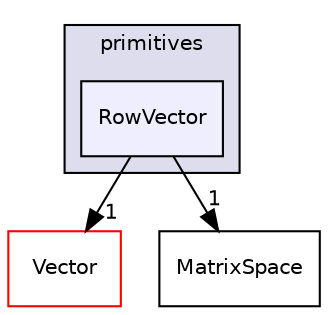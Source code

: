 digraph "src/OpenFOAM/primitives/RowVector" {
  bgcolor=transparent;
  compound=true
  node [ fontsize="10", fontname="Helvetica"];
  edge [ labelfontsize="10", labelfontname="Helvetica"];
  subgraph clusterdir_3e50f45338116b169052b428016851aa {
    graph [ bgcolor="#ddddee", pencolor="black", label="primitives" fontname="Helvetica", fontsize="10", URL="dir_3e50f45338116b169052b428016851aa.html"]
  dir_3073982a3e901484828b41a110ebd059 [shape=box, label="RowVector", style="filled", fillcolor="#eeeeff", pencolor="black", URL="dir_3073982a3e901484828b41a110ebd059.html"];
  }
  dir_6ef5fbba1c02603637a533e2f686aa62 [shape=box label="Vector" color="red" URL="dir_6ef5fbba1c02603637a533e2f686aa62.html"];
  dir_74bb8d3ac938216a63ff87e7c9cc403c [shape=box label="MatrixSpace" URL="dir_74bb8d3ac938216a63ff87e7c9cc403c.html"];
  dir_3073982a3e901484828b41a110ebd059->dir_6ef5fbba1c02603637a533e2f686aa62 [headlabel="1", labeldistance=1.5 headhref="dir_002380_002426.html"];
  dir_3073982a3e901484828b41a110ebd059->dir_74bb8d3ac938216a63ff87e7c9cc403c [headlabel="1", labeldistance=1.5 headhref="dir_002380_002366.html"];
}
